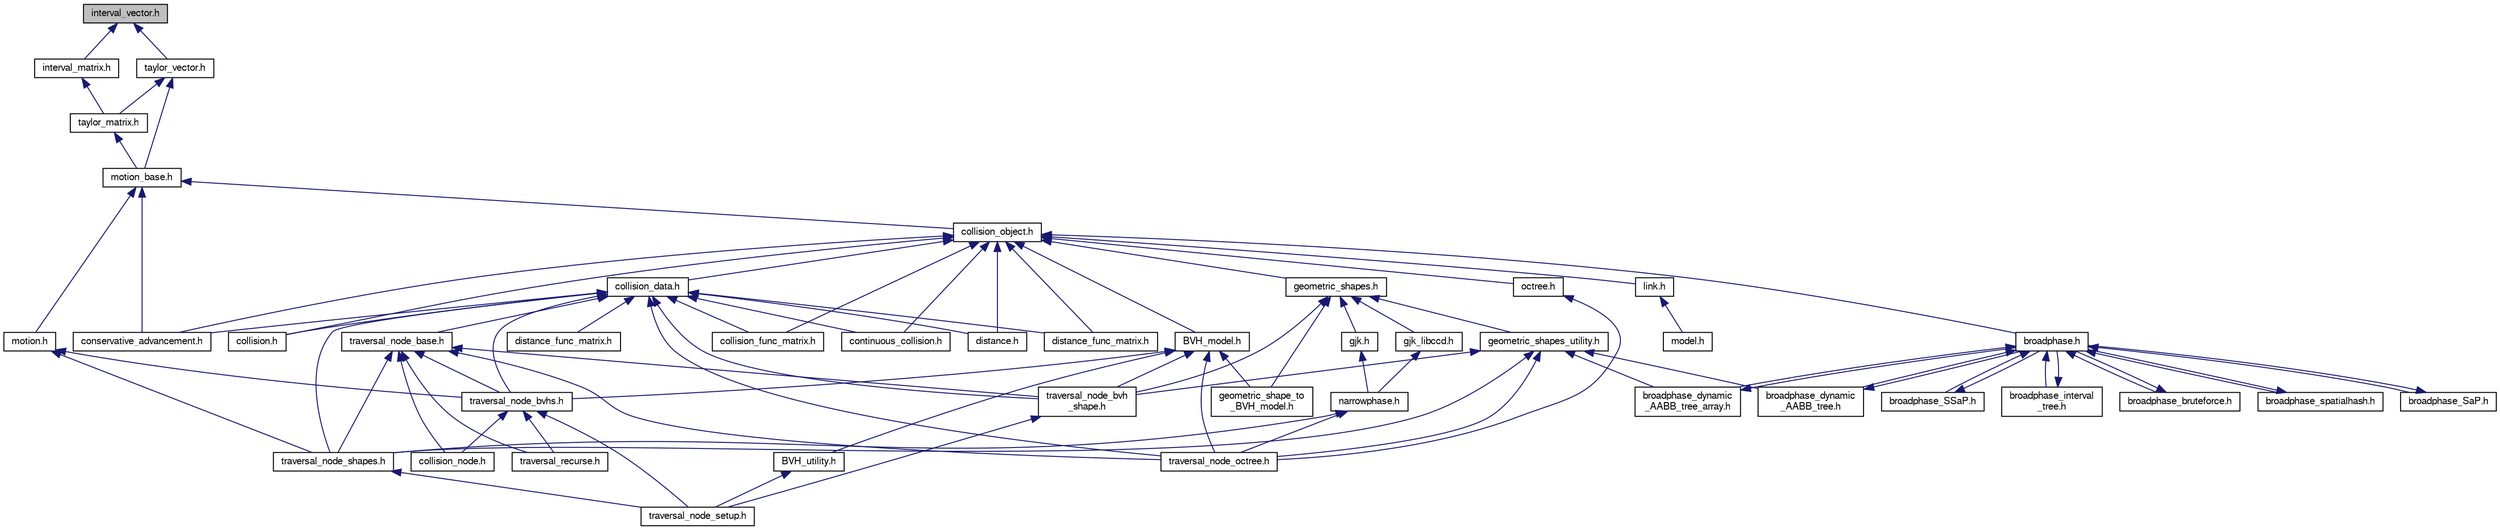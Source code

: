 digraph "interval_vector.h"
{
  edge [fontname="FreeSans",fontsize="10",labelfontname="FreeSans",labelfontsize="10"];
  node [fontname="FreeSans",fontsize="10",shape=record];
  Node1 [label="interval_vector.h",height=0.2,width=0.4,color="black", fillcolor="grey75", style="filled" fontcolor="black"];
  Node1 -> Node2 [dir="back",color="midnightblue",fontsize="10",style="solid",fontname="FreeSans"];
  Node2 [label="taylor_vector.h",height=0.2,width=0.4,color="black", fillcolor="white", style="filled",URL="$a00309.html"];
  Node2 -> Node3 [dir="back",color="midnightblue",fontsize="10",style="solid",fontname="FreeSans"];
  Node3 [label="taylor_matrix.h",height=0.2,width=0.4,color="black", fillcolor="white", style="filled",URL="$a00307.html"];
  Node3 -> Node4 [dir="back",color="midnightblue",fontsize="10",style="solid",fontname="FreeSans"];
  Node4 [label="motion_base.h",height=0.2,width=0.4,color="black", fillcolor="white", style="filled",URL="$a00290.html"];
  Node4 -> Node5 [dir="back",color="midnightblue",fontsize="10",style="solid",fontname="FreeSans"];
  Node5 [label="collision_object.h",height=0.2,width=0.4,color="black", fillcolor="white", style="filled",URL="$a00249.html"];
  Node5 -> Node6 [dir="back",color="midnightblue",fontsize="10",style="solid",fontname="FreeSans"];
  Node6 [label="link.h",height=0.2,width=0.4,color="black", fillcolor="white", style="filled",URL="$a00282.html"];
  Node6 -> Node7 [dir="back",color="midnightblue",fontsize="10",style="solid",fontname="FreeSans"];
  Node7 [label="model.h",height=0.2,width=0.4,color="black", fillcolor="white", style="filled",URL="$a00286.html"];
  Node5 -> Node8 [dir="back",color="midnightblue",fontsize="10",style="solid",fontname="FreeSans"];
  Node8 [label="broadphase.h",height=0.2,width=0.4,color="black", fillcolor="white", style="filled",URL="$a00227.html"];
  Node8 -> Node9 [dir="back",color="midnightblue",fontsize="10",style="solid",fontname="FreeSans"];
  Node9 [label="broadphase_bruteforce.h",height=0.2,width=0.4,color="black", fillcolor="white", style="filled",URL="$a00228.html"];
  Node9 -> Node8 [dir="back",color="midnightblue",fontsize="10",style="solid",fontname="FreeSans"];
  Node8 -> Node10 [dir="back",color="midnightblue",fontsize="10",style="solid",fontname="FreeSans"];
  Node10 [label="broadphase_spatialhash.h",height=0.2,width=0.4,color="black", fillcolor="white", style="filled",URL="$a00233.html"];
  Node10 -> Node8 [dir="back",color="midnightblue",fontsize="10",style="solid",fontname="FreeSans"];
  Node8 -> Node11 [dir="back",color="midnightblue",fontsize="10",style="solid",fontname="FreeSans"];
  Node11 [label="broadphase_SaP.h",height=0.2,width=0.4,color="black", fillcolor="white", style="filled",URL="$a00232.html"];
  Node11 -> Node8 [dir="back",color="midnightblue",fontsize="10",style="solid",fontname="FreeSans"];
  Node8 -> Node12 [dir="back",color="midnightblue",fontsize="10",style="solid",fontname="FreeSans"];
  Node12 [label="broadphase_SSaP.h",height=0.2,width=0.4,color="black", fillcolor="white", style="filled",URL="$a00235.html"];
  Node12 -> Node8 [dir="back",color="midnightblue",fontsize="10",style="solid",fontname="FreeSans"];
  Node8 -> Node13 [dir="back",color="midnightblue",fontsize="10",style="solid",fontname="FreeSans"];
  Node13 [label="broadphase_interval\l_tree.h",height=0.2,width=0.4,color="black", fillcolor="white", style="filled",URL="$a00231.html"];
  Node13 -> Node8 [dir="back",color="midnightblue",fontsize="10",style="solid",fontname="FreeSans"];
  Node8 -> Node14 [dir="back",color="midnightblue",fontsize="10",style="solid",fontname="FreeSans"];
  Node14 [label="broadphase_dynamic\l_AABB_tree.h",height=0.2,width=0.4,color="black", fillcolor="white", style="filled",URL="$a00229.html"];
  Node14 -> Node8 [dir="back",color="midnightblue",fontsize="10",style="solid",fontname="FreeSans"];
  Node8 -> Node15 [dir="back",color="midnightblue",fontsize="10",style="solid",fontname="FreeSans"];
  Node15 [label="broadphase_dynamic\l_AABB_tree_array.h",height=0.2,width=0.4,color="black", fillcolor="white", style="filled",URL="$a00230.html"];
  Node15 -> Node8 [dir="back",color="midnightblue",fontsize="10",style="solid",fontname="FreeSans"];
  Node5 -> Node16 [dir="back",color="midnightblue",fontsize="10",style="solid",fontname="FreeSans"];
  Node16 [label="geometric_shapes.h",height=0.2,width=0.4,color="black", fillcolor="white", style="filled",URL="$a00261.html"];
  Node16 -> Node17 [dir="back",color="midnightblue",fontsize="10",style="solid",fontname="FreeSans"];
  Node17 [label="geometric_shapes_utility.h",height=0.2,width=0.4,color="black", fillcolor="white", style="filled",URL="$a00262.html"];
  Node17 -> Node14 [dir="back",color="midnightblue",fontsize="10",style="solid",fontname="FreeSans"];
  Node17 -> Node15 [dir="back",color="midnightblue",fontsize="10",style="solid",fontname="FreeSans"];
  Node17 -> Node18 [dir="back",color="midnightblue",fontsize="10",style="solid",fontname="FreeSans"];
  Node18 [label="traversal_node_bvh\l_shape.h",height=0.2,width=0.4,color="black", fillcolor="white", style="filled",URL="$a00312.html"];
  Node18 -> Node19 [dir="back",color="midnightblue",fontsize="10",style="solid",fontname="FreeSans"];
  Node19 [label="traversal_node_setup.h",height=0.2,width=0.4,color="black", fillcolor="white", style="filled",URL="$a00315.html"];
  Node17 -> Node20 [dir="back",color="midnightblue",fontsize="10",style="solid",fontname="FreeSans"];
  Node20 [label="traversal_node_octree.h",height=0.2,width=0.4,color="black", fillcolor="white", style="filled",URL="$a00314.html"];
  Node17 -> Node21 [dir="back",color="midnightblue",fontsize="10",style="solid",fontname="FreeSans"];
  Node21 [label="traversal_node_shapes.h",height=0.2,width=0.4,color="black", fillcolor="white", style="filled",URL="$a00316.html"];
  Node21 -> Node19 [dir="back",color="midnightblue",fontsize="10",style="solid",fontname="FreeSans"];
  Node16 -> Node22 [dir="back",color="midnightblue",fontsize="10",style="solid",fontname="FreeSans"];
  Node22 [label="gjk.h",height=0.2,width=0.4,color="black", fillcolor="white", style="filled",URL="$a00263.html"];
  Node22 -> Node23 [dir="back",color="midnightblue",fontsize="10",style="solid",fontname="FreeSans"];
  Node23 [label="narrowphase.h",height=0.2,width=0.4,color="black", fillcolor="white", style="filled",URL="$a00291.html"];
  Node23 -> Node20 [dir="back",color="midnightblue",fontsize="10",style="solid",fontname="FreeSans"];
  Node23 -> Node21 [dir="back",color="midnightblue",fontsize="10",style="solid",fontname="FreeSans"];
  Node16 -> Node24 [dir="back",color="midnightblue",fontsize="10",style="solid",fontname="FreeSans"];
  Node24 [label="gjk_libccd.h",height=0.2,width=0.4,color="black", fillcolor="white", style="filled",URL="$a00264.html"];
  Node24 -> Node23 [dir="back",color="midnightblue",fontsize="10",style="solid",fontname="FreeSans"];
  Node16 -> Node25 [dir="back",color="midnightblue",fontsize="10",style="solid",fontname="FreeSans"];
  Node25 [label="geometric_shape_to\l_BVH_model.h",height=0.2,width=0.4,color="black", fillcolor="white", style="filled",URL="$a00260.html"];
  Node16 -> Node18 [dir="back",color="midnightblue",fontsize="10",style="solid",fontname="FreeSans"];
  Node5 -> Node26 [dir="back",color="midnightblue",fontsize="10",style="solid",fontname="FreeSans"];
  Node26 [label="BVH_model.h",height=0.2,width=0.4,color="black", fillcolor="white", style="filled",URL="$a00242.html"];
  Node26 -> Node27 [dir="back",color="midnightblue",fontsize="10",style="solid",fontname="FreeSans"];
  Node27 [label="BVH_utility.h",height=0.2,width=0.4,color="black", fillcolor="white", style="filled",URL="$a00243.html"];
  Node27 -> Node19 [dir="back",color="midnightblue",fontsize="10",style="solid",fontname="FreeSans"];
  Node26 -> Node28 [dir="back",color="midnightblue",fontsize="10",style="solid",fontname="FreeSans"];
  Node28 [label="traversal_node_bvhs.h",height=0.2,width=0.4,color="black", fillcolor="white", style="filled",URL="$a00313.html"];
  Node28 -> Node29 [dir="back",color="midnightblue",fontsize="10",style="solid",fontname="FreeSans"];
  Node29 [label="collision_node.h",height=0.2,width=0.4,color="black", fillcolor="white", style="filled",URL="$a00248.html"];
  Node28 -> Node19 [dir="back",color="midnightblue",fontsize="10",style="solid",fontname="FreeSans"];
  Node28 -> Node30 [dir="back",color="midnightblue",fontsize="10",style="solid",fontname="FreeSans"];
  Node30 [label="traversal_recurse.h",height=0.2,width=0.4,color="black", fillcolor="white", style="filled",URL="$a00317.html"];
  Node26 -> Node25 [dir="back",color="midnightblue",fontsize="10",style="solid",fontname="FreeSans"];
  Node26 -> Node18 [dir="back",color="midnightblue",fontsize="10",style="solid",fontname="FreeSans"];
  Node26 -> Node20 [dir="back",color="midnightblue",fontsize="10",style="solid",fontname="FreeSans"];
  Node5 -> Node31 [dir="back",color="midnightblue",fontsize="10",style="solid",fontname="FreeSans"];
  Node31 [label="conservative_advancement.h",height=0.2,width=0.4,color="black", fillcolor="white", style="filled",URL="$a00250.html"];
  Node5 -> Node32 [dir="back",color="midnightblue",fontsize="10",style="solid",fontname="FreeSans"];
  Node32 [label="collision_data.h",height=0.2,width=0.4,color="black", fillcolor="white", style="filled",URL="$a00246.html"];
  Node32 -> Node31 [dir="back",color="midnightblue",fontsize="10",style="solid",fontname="FreeSans"];
  Node32 -> Node33 [dir="back",color="midnightblue",fontsize="10",style="solid",fontname="FreeSans"];
  Node33 [label="collision.h",height=0.2,width=0.4,color="black", fillcolor="white", style="filled",URL="$a00245.html"];
  Node32 -> Node34 [dir="back",color="midnightblue",fontsize="10",style="solid",fontname="FreeSans"];
  Node34 [label="collision_func_matrix.h",height=0.2,width=0.4,color="black", fillcolor="white", style="filled",URL="$a00247.html"];
  Node32 -> Node35 [dir="back",color="midnightblue",fontsize="10",style="solid",fontname="FreeSans"];
  Node35 [label="traversal_node_base.h",height=0.2,width=0.4,color="black", fillcolor="white", style="filled",URL="$a00311.html"];
  Node35 -> Node29 [dir="back",color="midnightblue",fontsize="10",style="solid",fontname="FreeSans"];
  Node35 -> Node28 [dir="back",color="midnightblue",fontsize="10",style="solid",fontname="FreeSans"];
  Node35 -> Node18 [dir="back",color="midnightblue",fontsize="10",style="solid",fontname="FreeSans"];
  Node35 -> Node20 [dir="back",color="midnightblue",fontsize="10",style="solid",fontname="FreeSans"];
  Node35 -> Node21 [dir="back",color="midnightblue",fontsize="10",style="solid",fontname="FreeSans"];
  Node35 -> Node30 [dir="back",color="midnightblue",fontsize="10",style="solid",fontname="FreeSans"];
  Node32 -> Node28 [dir="back",color="midnightblue",fontsize="10",style="solid",fontname="FreeSans"];
  Node32 -> Node36 [dir="back",color="midnightblue",fontsize="10",style="solid",fontname="FreeSans"];
  Node36 [label="continuous_collision.h",height=0.2,width=0.4,color="black", fillcolor="white", style="filled",URL="$a00251.html"];
  Node32 -> Node37 [dir="back",color="midnightblue",fontsize="10",style="solid",fontname="FreeSans"];
  Node37 [label="distance.h",height=0.2,width=0.4,color="black", fillcolor="white", style="filled",URL="$a00254.html"];
  Node32 -> Node38 [dir="back",color="midnightblue",fontsize="10",style="solid",fontname="FreeSans"];
  Node38 [label="distance_func_matrix.h",height=0.2,width=0.4,color="black", fillcolor="white", style="filled",URL="$a00255.html"];
  Node32 -> Node18 [dir="back",color="midnightblue",fontsize="10",style="solid",fontname="FreeSans"];
  Node32 -> Node20 [dir="back",color="midnightblue",fontsize="10",style="solid",fontname="FreeSans"];
  Node32 -> Node21 [dir="back",color="midnightblue",fontsize="10",style="solid",fontname="FreeSans"];
  Node32 -> Node39 [dir="back",color="midnightblue",fontsize="10",style="solid",fontname="FreeSans"];
  Node39 [label="distance_func_matrix.h",height=0.2,width=0.4,color="black", fillcolor="white", style="filled",URL="$a00256.html"];
  Node5 -> Node33 [dir="back",color="midnightblue",fontsize="10",style="solid",fontname="FreeSans"];
  Node5 -> Node34 [dir="back",color="midnightblue",fontsize="10",style="solid",fontname="FreeSans"];
  Node5 -> Node36 [dir="back",color="midnightblue",fontsize="10",style="solid",fontname="FreeSans"];
  Node5 -> Node37 [dir="back",color="midnightblue",fontsize="10",style="solid",fontname="FreeSans"];
  Node5 -> Node38 [dir="back",color="midnightblue",fontsize="10",style="solid",fontname="FreeSans"];
  Node5 -> Node40 [dir="back",color="midnightblue",fontsize="10",style="solid",fontname="FreeSans"];
  Node40 [label="octree.h",height=0.2,width=0.4,color="black", fillcolor="white", style="filled",URL="$a00300.html"];
  Node40 -> Node20 [dir="back",color="midnightblue",fontsize="10",style="solid",fontname="FreeSans"];
  Node4 -> Node31 [dir="back",color="midnightblue",fontsize="10",style="solid",fontname="FreeSans"];
  Node4 -> Node41 [dir="back",color="midnightblue",fontsize="10",style="solid",fontname="FreeSans"];
  Node41 [label="motion.h",height=0.2,width=0.4,color="black", fillcolor="white", style="filled",URL="$a00289.html"];
  Node41 -> Node28 [dir="back",color="midnightblue",fontsize="10",style="solid",fontname="FreeSans"];
  Node41 -> Node21 [dir="back",color="midnightblue",fontsize="10",style="solid",fontname="FreeSans"];
  Node2 -> Node4 [dir="back",color="midnightblue",fontsize="10",style="solid",fontname="FreeSans"];
  Node1 -> Node42 [dir="back",color="midnightblue",fontsize="10",style="solid",fontname="FreeSans"];
  Node42 [label="interval_matrix.h",height=0.2,width=0.4,color="black", fillcolor="white", style="filled",URL="$a00274.html"];
  Node42 -> Node3 [dir="back",color="midnightblue",fontsize="10",style="solid",fontname="FreeSans"];
}
